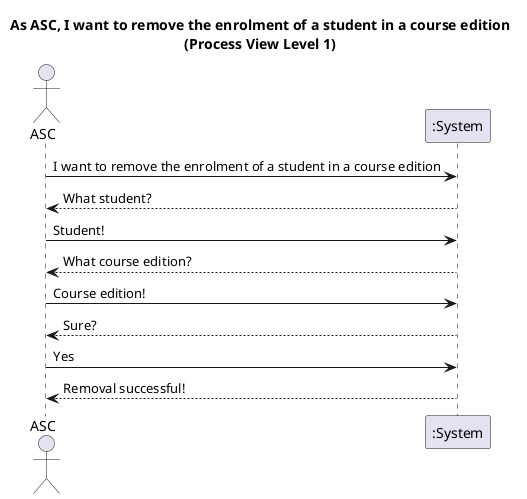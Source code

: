 @startuml

title As ASC, I want to remove the enrolment of a student in a course edition\n(Process View Level 1)

actor ASC
participant ":System" as S

ASC -> S : I want to remove the enrolment of a student in a course edition
S --> ASC : What student?
ASC -> S : Student!
S --> ASC : What course edition?
ASC -> S : Course edition!
S --> ASC : Sure?
ASC -> S : Yes
S --> ASC : Removal successful!

@enduml